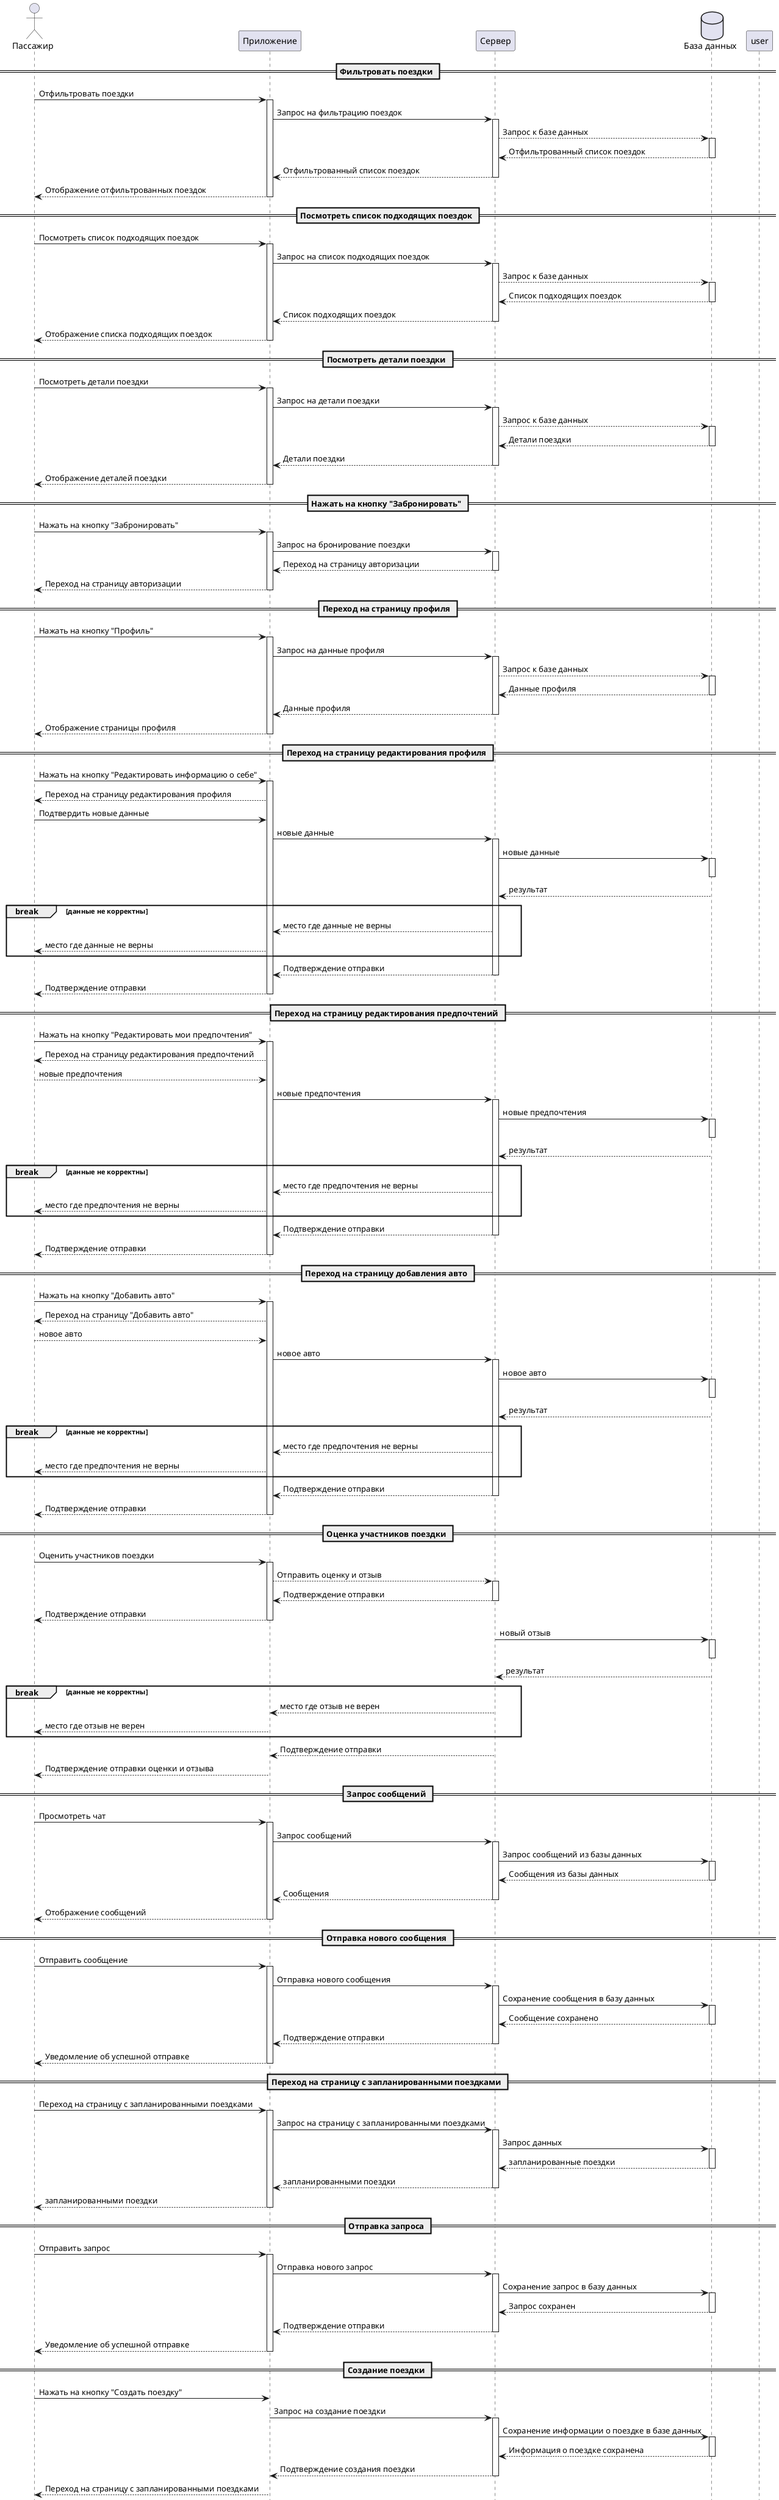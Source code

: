 @startuml
actor "Пассажир" as passenger
participant "Приложение" as app
participant "Сервер" as server
database "База данных" as db

== Фильтровать поездки ==
passenger -> app: Отфильтровать поездки
activate app
app -> server: Запрос на фильтрацию поездок
activate server
server --> db: Запрос к базе данных
activate db
db --> server: Отфильтрованный список поездок
deactivate db
server --> app: Отфильтрованный список поездок
deactivate server
app --> passenger: Отображение отфильтрованных поездок
deactivate app

== Посмотреть список подходящих поездок ==
passenger -> app: Посмотреть список подходящих поездок
activate app
app -> server: Запрос на список подходящих поездок
activate server
server --> db: Запрос к базе данных
activate db
db --> server: Список подходящих поездок
deactivate db
server --> app: Список подходящих поездок
deactivate server
app --> passenger: Отображение списка подходящих поездок
deactivate app

== Посмотреть детали поездки ==
passenger -> app: Посмотреть детали поездки
activate app
app -> server: Запрос на детали поездки
activate server
server --> db: Запрос к базе данных
activate db
db --> server: Детали поездки
deactivate db
server --> app: Детали поездки
deactivate server
app --> passenger: Отображение деталей поездки
deactivate app

== Нажать на кнопку "Забронировать" ==
passenger -> app: Нажать на кнопку "Забронировать"
activate app
app -> server: Запрос на бронирование поездки
activate server
server --> app: Переход на страницу авторизации
deactivate server
app --> passenger: Переход на страницу авторизации
deactivate app

== Переход на страницу профиля ==
passenger -> app: Нажать на кнопку "Профиль"
activate app
app -> server: Запрос на данные профиля
activate server
server --> db: Запрос к базе данных
activate db
db --> server: Данные профиля
deactivate db
server --> app: Данные профиля
deactivate server
app --> passenger: Отображение страницы профиля
deactivate app

== Переход на страницу редактирования профиля ==
passenger -> app: Нажать на кнопку "Редактировать информацию о себе"
activate app
app --> passenger: Переход на страницу редактирования профиля
passenger -> app: Подтвердить новые данные
app -> server: новые данные
activate server
server -> db: новые данные
activate db
deactivate db
db --> server: результат

break данные не корректны
server --> app: место где данные не верны
app --> passenger: место где данные не верны
end
server --> app: Подтверждение отправки
deactivate server
app --> passenger: Подтверждение отправки
deactivate app

== Переход на страницу редактирования предпочтений ==
passenger -> app: Нажать на кнопку "Редактировать мои предпочтения"
activate app
app --> passenger: Переход на страницу редактирования предпочтений
passenger --> app: новые предпочтения
app -> server: новые предпочтения
activate server
server -> db: новые предпочтения
activate db
deactivate db
db --> server: результат
break данные не корректны
server --> app: место где предпочтения не верны
app --> passenger: место где предпочтения не верны
end
server --> app: Подтверждение отправки
deactivate server
app --> passenger: Подтверждение отправки
deactivate app

== Переход на страницу добавления авто ==
passenger -> app: Нажать на кнопку "Добавить авто"
activate app
app --> passenger: Переход на страницу "Добавить авто"
passenger --> app: новое авто
app -> server: новое авто
activate server
server -> db: новое авто
activate db
deactivate db
db --> server: результат

break данные не корректны
server --> app: место где предпочтения не верны
app --> passenger: место где предпочтения не верны
end
server --> app: Подтверждение отправки
deactivate server
app --> passenger: Подтверждение отправки
deactivate app

== Оценка участников поездки ==
passenger -> app: Оценить участников поездки
activate app
app --> server: Отправить оценку и отзыв
activate server
server --> app: Подтверждение отправки
deactivate server
app --> passenger: Подтверждение отправки
deactivate app
server -> db: новый отзыв
activate db
deactivate db
db --> server: результат

break данные не корректны
server --> app: место где отзыв не верен
app --> passenger: место где отзыв не верен
end
server --> app: Подтверждение отправки
deactivate server
app --> passenger: Подтверждение отправки оценки и отзыва
deactivate app

== Запрос сообщений ==
passenger -> app: Просмотреть чат
activate app
app -> server: Запрос сообщений
activate server
server -> db: Запрос сообщений из базы данных
activate db
db --> server: Сообщения из базы данных
deactivate db
server --> app: Сообщения
deactivate server
app --> passenger: Отображение сообщений
deactivate app

== Отправка нового сообщения ==
passenger -> app: Отправить сообщение
activate app
app -> server: Отправка нового сообщения
activate server
server -> db: Сохранение сообщения в базу данных
activate db
db --> server: Сообщение сохранено
deactivate db
server --> app: Подтверждение отправки
deactivate server
app --> passenger: Уведомление об успешной отправке
deactivate app

== Переход на страницу с запланированными поездками ==
passenger -> app: Переход на страницу с запланированными поездками
activate app
app -> server: Запрос на страницу с запланированными поездками
activate server
server -> db: Запрос данных
activate db
db --> server: запланированные поездки
deactivate db
server --> app: запланированными поездки
deactivate server
app --> passenger: запланированными поездки
deactivate app

== Отправка запроса ==
passenger -> app: Отправить запрос
activate app
app -> server: Отправка нового запрос
activate server
server -> db: Сохранение запрос в базу данных
activate db
db --> server: Запрос сохранен
deactivate db
server --> app: Подтверждение отправки
deactivate server
app --> passenger: Уведомление об успешной отправке
deactivate app

== Создание поездки ==
passenger -> app: Нажать на кнопку "Создать поездку"
app -> server: Запрос на создание поездки
activate server
server -> db: Сохранение информации о поездке в базе данных
activate db
db --> server: Информация о поездке сохранена
deactivate db
server --> app: Подтверждение создания поездки
deactivate server
app --> passenger: Переход на страницу с запланированными поездками
deactivate app

== Подтверждение удаления аккаунта ==
passenger -> app: Удаление аккаунта
app -> server: Запрос на удаление аккаунта
activate server
server -> db: Удаление аккаунта из базы данных
activate db
db --> server: Аккаунт успешно удален
deactivate db
server --> app: Подтверждение удаления аккаунта
deactivate server
app --x passenger: Уведомление об успешном удалении аккаунта
deactivate user

== Запрос на ввод информации о способе оплаты ==
passenger -> app: Ввести информацию о способе оплаты
app -> server: Отправить информацию о способе оплаты
activate server
server -> db: Сохранение информации о способе оплаты
activate db
db --> server: Информация о способе оплаты сохранена
deactivate db
server --> app: Подтверждение сохранения способа оплаты
deactivate server
app -> passenger: Уведомление об успешном добавлении способа оплаты
deactivate app

== Удаление способа оплаты ==
user -> passenger: Нажать на кнопку "Удалить способ оплаты"
activate app
app -> server: Запрос на удаление способа оплаты
activate server
server -> db: Удаление информации о способе оплаты
activate db
db --> server: Способ оплаты удален
deactivate db
server --> app: Подтверждение удаления способа оплаты
deactivate server
passenger -> user: Уведомление об успешном удалении способа оплаты
deactivate app

@enduml
